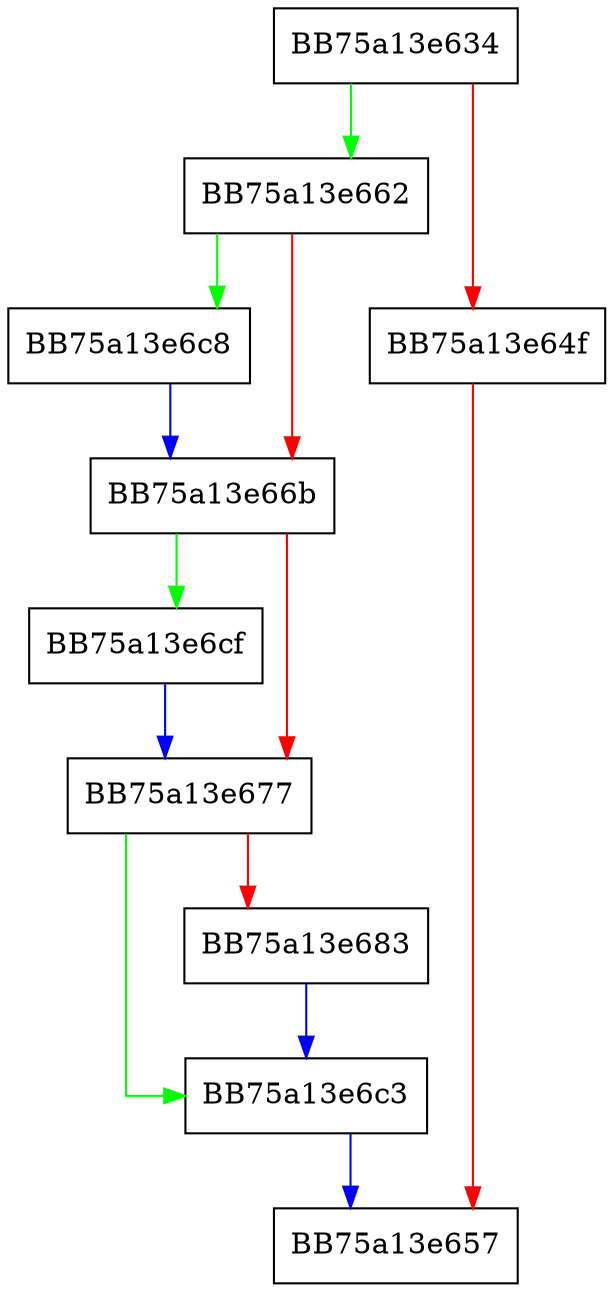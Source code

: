 digraph AcquirePcodeHandle {
  node [shape="box"];
  graph [splines=ortho];
  BB75a13e634 -> BB75a13e662 [color="green"];
  BB75a13e634 -> BB75a13e64f [color="red"];
  BB75a13e64f -> BB75a13e657 [color="red"];
  BB75a13e662 -> BB75a13e6c8 [color="green"];
  BB75a13e662 -> BB75a13e66b [color="red"];
  BB75a13e66b -> BB75a13e6cf [color="green"];
  BB75a13e66b -> BB75a13e677 [color="red"];
  BB75a13e677 -> BB75a13e6c3 [color="green"];
  BB75a13e677 -> BB75a13e683 [color="red"];
  BB75a13e683 -> BB75a13e6c3 [color="blue"];
  BB75a13e6c3 -> BB75a13e657 [color="blue"];
  BB75a13e6c8 -> BB75a13e66b [color="blue"];
  BB75a13e6cf -> BB75a13e677 [color="blue"];
}